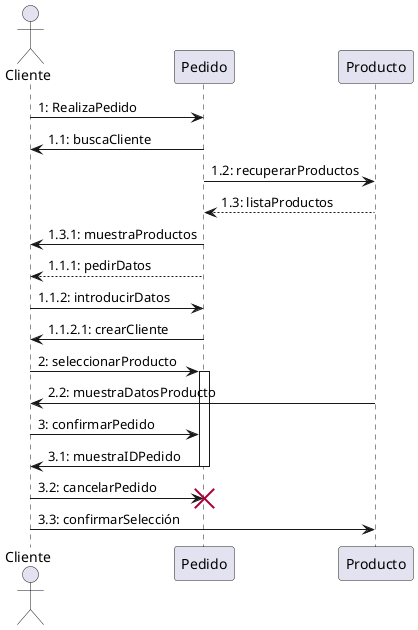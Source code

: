 @startuml

actor Cliente 


Cliente -> Pedido: 1: RealizaPedido
Pedido -> Cliente: 1.1: buscaCliente


Pedido -> Producto : 1.2: recuperarProductos
Pedido <-- Producto : 1.3: listaProductos
deactivate Producto
Cliente <- Pedido : 1.3.1: muestraProductos
deactivate Pedido

    Cliente <-- Pedido : 1.1.1: pedirDatos
    Cliente -> Pedido : 1.1.2: introducirDatos
    Pedido -> Cliente: 1.1.2.1: crearCliente
    deactivate Pedido


Cliente -> Pedido++: 2: seleccionarProducto

Cliente <- Producto : 2.2: muestraDatosProducto



    Cliente -> Pedido: 3: confirmarPedido
    Cliente <- Pedido: 3.1: muestraIDPedido
    deactivate Pedido

    Cliente -> Pedido : 3.2: cancelarPedido
    destroy Pedido

Cliente -> Producto: 3.3: confirmarSelección



@enduml